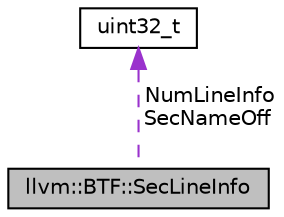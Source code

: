 digraph "llvm::BTF::SecLineInfo"
{
 // LATEX_PDF_SIZE
  bgcolor="transparent";
  edge [fontname="Helvetica",fontsize="10",labelfontname="Helvetica",labelfontsize="10"];
  node [fontname="Helvetica",fontsize="10",shape="box"];
  Node1 [label="llvm::BTF::SecLineInfo",height=0.2,width=0.4,color="black", fillcolor="grey75", style="filled", fontcolor="black",tooltip="Specifying line info's in one section."];
  Node2 -> Node1 [dir="back",color="darkorchid3",fontsize="10",style="dashed",label=" NumLineInfo\nSecNameOff" ,fontname="Helvetica"];
  Node2 [label="uint32_t",height=0.2,width=0.4,color="black",URL="$classuint32__t.html",tooltip=" "];
}
